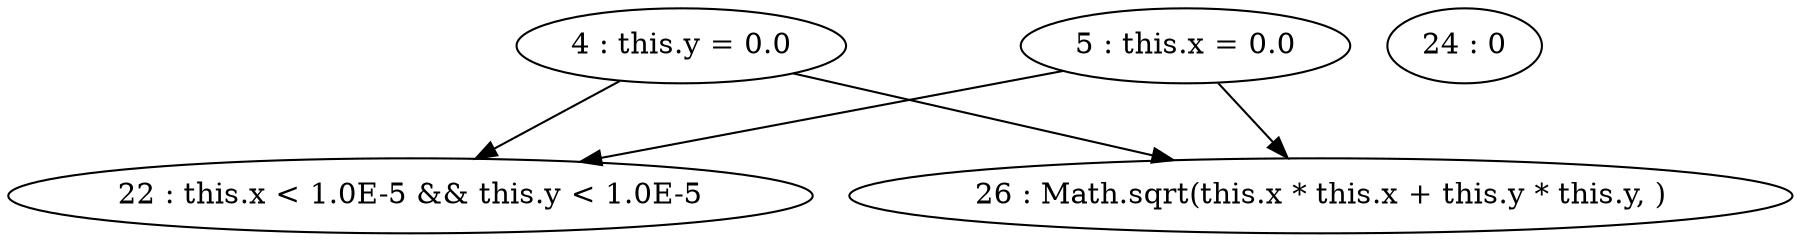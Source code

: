 digraph G {
"4 : this.y = 0.0"
"4 : this.y = 0.0" -> "22 : this.x < 1.0E-5 && this.y < 1.0E-5"
"4 : this.y = 0.0" -> "26 : Math.sqrt(this.x * this.x + this.y * this.y, )"
"5 : this.x = 0.0"
"5 : this.x = 0.0" -> "22 : this.x < 1.0E-5 && this.y < 1.0E-5"
"5 : this.x = 0.0" -> "26 : Math.sqrt(this.x * this.x + this.y * this.y, )"
"22 : this.x < 1.0E-5 && this.y < 1.0E-5"
"24 : 0"
"26 : Math.sqrt(this.x * this.x + this.y * this.y, )"
}